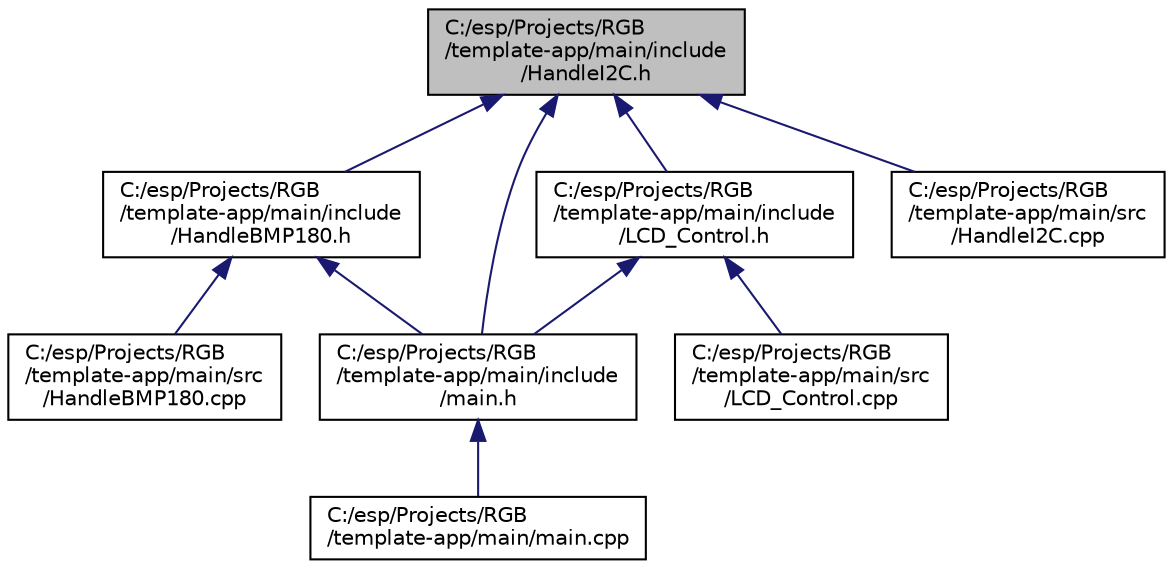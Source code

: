 digraph "C:/esp/Projects/RGB/template-app/main/include/HandleI2C.h"
{
 // LATEX_PDF_SIZE
  edge [fontname="Helvetica",fontsize="10",labelfontname="Helvetica",labelfontsize="10"];
  node [fontname="Helvetica",fontsize="10",shape=record];
  Node1 [label="C:/esp/Projects/RGB\l/template-app/main/include\l/HandleI2C.h",height=0.2,width=0.4,color="black", fillcolor="grey75", style="filled", fontcolor="black",tooltip="Header file for HandleI2c (.h)"];
  Node1 -> Node2 [dir="back",color="midnightblue",fontsize="10",style="solid"];
  Node2 [label="C:/esp/Projects/RGB\l/template-app/main/include\l/HandleBMP180.h",height=0.2,width=0.4,color="black", fillcolor="white", style="filled",URL="$de/d64/_handle_b_m_p180_8h.html",tooltip="Handler of BMP180 sensor (.h)"];
  Node2 -> Node3 [dir="back",color="midnightblue",fontsize="10",style="solid"];
  Node3 [label="C:/esp/Projects/RGB\l/template-app/main/include\l/main.h",height=0.2,width=0.4,color="black", fillcolor="white", style="filled",URL="$d4/dbf/main_8h.html",tooltip=" "];
  Node3 -> Node4 [dir="back",color="midnightblue",fontsize="10",style="solid"];
  Node4 [label="C:/esp/Projects/RGB\l/template-app/main/main.cpp",height=0.2,width=0.4,color="black", fillcolor="white", style="filled",URL="$df/d0a/main_8cpp.html",tooltip="Main application for S4 Project (.cpp)"];
  Node2 -> Node5 [dir="back",color="midnightblue",fontsize="10",style="solid"];
  Node5 [label="C:/esp/Projects/RGB\l/template-app/main/src\l/HandleBMP180.cpp",height=0.2,width=0.4,color="black", fillcolor="white", style="filled",URL="$de/d31/_handle_b_m_p180_8cpp.html",tooltip="Handler of BMP180 sensor (.cpp)"];
  Node1 -> Node6 [dir="back",color="midnightblue",fontsize="10",style="solid"];
  Node6 [label="C:/esp/Projects/RGB\l/template-app/main/include\l/LCD_Control.h",height=0.2,width=0.4,color="black", fillcolor="white", style="filled",URL="$d0/d0a/_l_c_d___control_8h.html",tooltip="Header file for the LCD_Control Class (.h)."];
  Node6 -> Node3 [dir="back",color="midnightblue",fontsize="10",style="solid"];
  Node6 -> Node7 [dir="back",color="midnightblue",fontsize="10",style="solid"];
  Node7 [label="C:/esp/Projects/RGB\l/template-app/main/src\l/LCD_Control.cpp",height=0.2,width=0.4,color="black", fillcolor="white", style="filled",URL="$d6/dfb/_l_c_d___control_8cpp.html",tooltip="Source file for LCD_Control class."];
  Node1 -> Node3 [dir="back",color="midnightblue",fontsize="10",style="solid"];
  Node1 -> Node8 [dir="back",color="midnightblue",fontsize="10",style="solid"];
  Node8 [label="C:/esp/Projects/RGB\l/template-app/main/src\l/HandleI2C.cpp",height=0.2,width=0.4,color="black", fillcolor="white", style="filled",URL="$d2/dca/_handle_i2_c_8cpp.html",tooltip="Source file for HandleI2c.cpp."];
}
